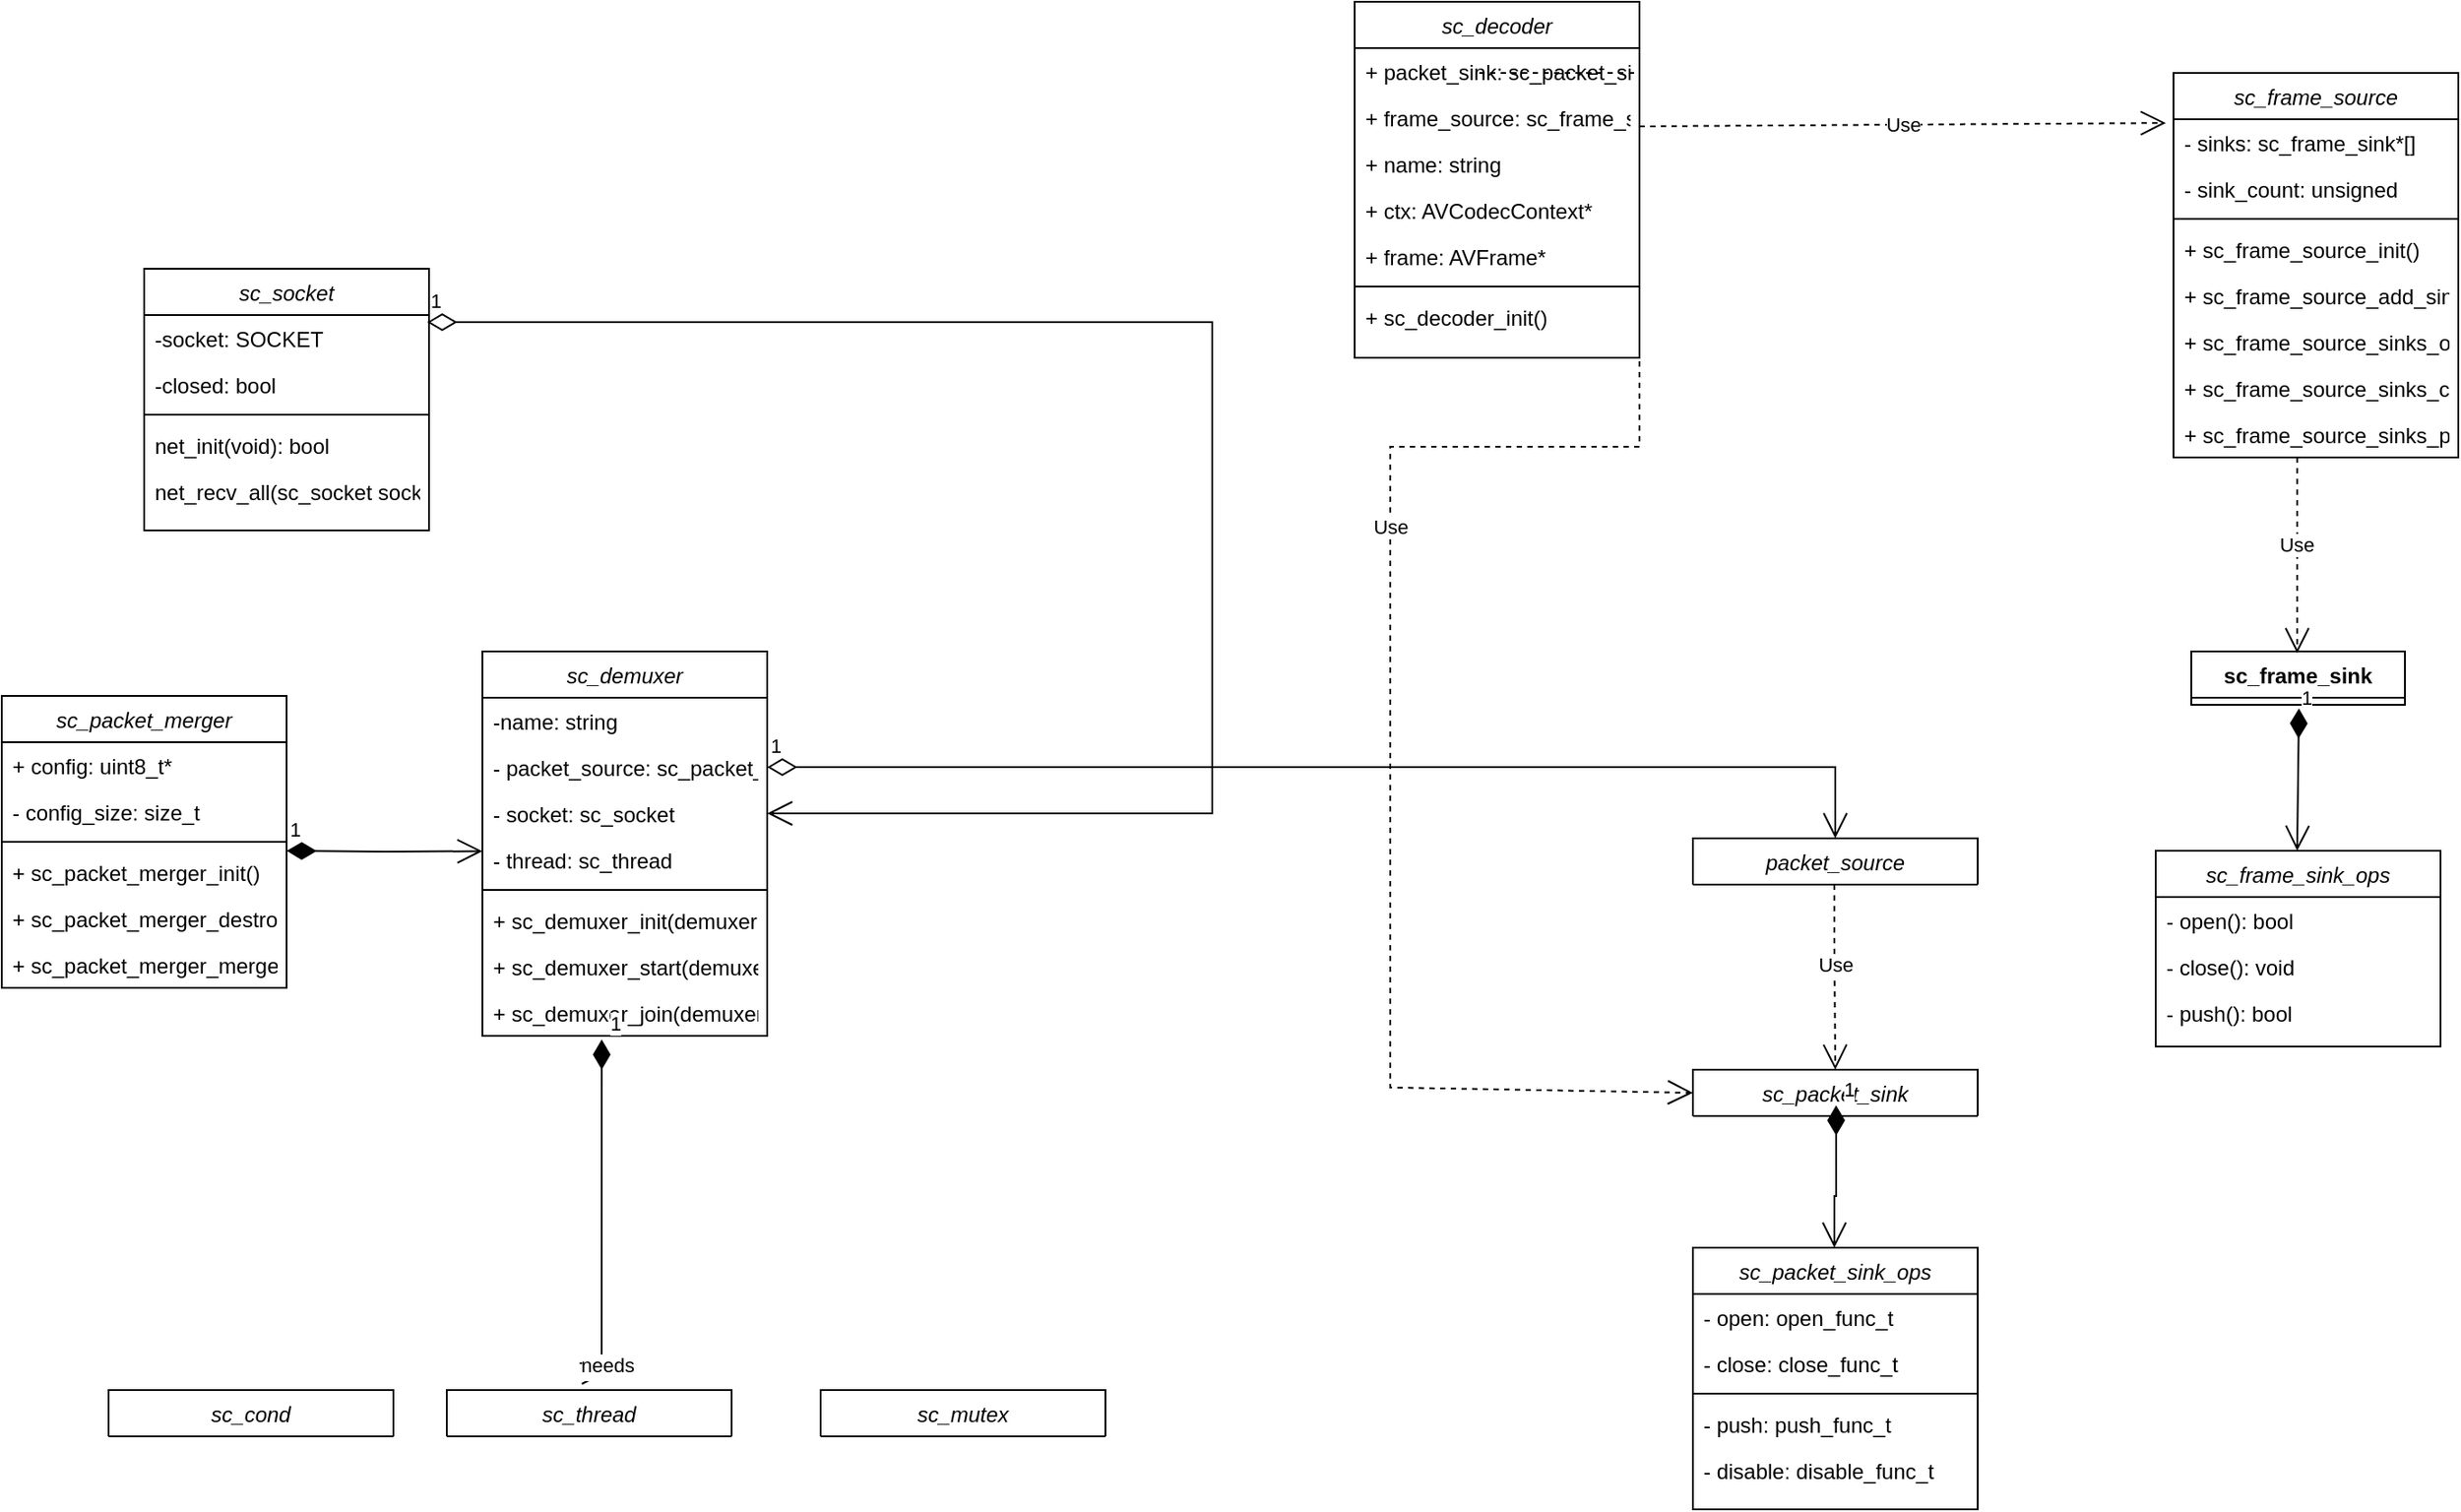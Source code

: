<mxfile version="24.2.8" type="github">
  <diagram id="C5RBs43oDa-KdzZeNtuy" name="Page-1">
    <mxGraphModel dx="4165" dy="1333" grid="1" gridSize="10" guides="1" tooltips="1" connect="1" arrows="1" fold="1" page="1" pageScale="1" pageWidth="827" pageHeight="1169" math="0" shadow="0">
      <root>
        <mxCell id="WIyWlLk6GJQsqaUBKTNV-0" />
        <mxCell id="WIyWlLk6GJQsqaUBKTNV-1" parent="WIyWlLk6GJQsqaUBKTNV-0" />
        <mxCell id="zkfFHV4jXpPFQw0GAbJ--0" value="sc_demuxer" style="swimlane;fontStyle=2;align=center;verticalAlign=top;childLayout=stackLayout;horizontal=1;startSize=26;horizontalStack=0;resizeParent=1;resizeLast=0;collapsible=1;marginBottom=0;rounded=0;shadow=0;strokeWidth=1;" parent="WIyWlLk6GJQsqaUBKTNV-1" vertex="1">
          <mxGeometry x="200" y="585" width="160" height="216" as="geometry">
            <mxRectangle x="230" y="140" width="160" height="26" as="alternateBounds" />
          </mxGeometry>
        </mxCell>
        <mxCell id="zkfFHV4jXpPFQw0GAbJ--1" value="-name: string" style="text;align=left;verticalAlign=top;spacingLeft=4;spacingRight=4;overflow=hidden;rotatable=0;points=[[0,0.5],[1,0.5]];portConstraint=eastwest;" parent="zkfFHV4jXpPFQw0GAbJ--0" vertex="1">
          <mxGeometry y="26" width="160" height="26" as="geometry" />
        </mxCell>
        <mxCell id="zkfFHV4jXpPFQw0GAbJ--2" value="- packet_source: sc_packet_source" style="text;align=left;verticalAlign=top;spacingLeft=4;spacingRight=4;overflow=hidden;rotatable=0;points=[[0,0.5],[1,0.5]];portConstraint=eastwest;rounded=0;shadow=0;html=0;" parent="zkfFHV4jXpPFQw0GAbJ--0" vertex="1">
          <mxGeometry y="52" width="160" height="26" as="geometry" />
        </mxCell>
        <mxCell id="zkfFHV4jXpPFQw0GAbJ--3" value="- socket: sc_socket " style="text;align=left;verticalAlign=top;spacingLeft=4;spacingRight=4;overflow=hidden;rotatable=1;points=[[0,0.5],[1,0.5]];portConstraint=eastwest;rounded=0;shadow=0;html=0;movable=1;resizable=1;deletable=1;editable=1;locked=0;connectable=1;" parent="zkfFHV4jXpPFQw0GAbJ--0" vertex="1">
          <mxGeometry y="78" width="160" height="26" as="geometry" />
        </mxCell>
        <mxCell id="kJggsiwnxNrEHb8DEMpt-38" value="- thread: sc_thread" style="text;align=left;verticalAlign=top;spacingLeft=4;spacingRight=4;overflow=hidden;rotatable=1;points=[[0,0.5],[1,0.5]];portConstraint=eastwest;rounded=0;shadow=0;html=0;movable=1;resizable=1;deletable=1;editable=1;locked=0;connectable=1;" vertex="1" parent="zkfFHV4jXpPFQw0GAbJ--0">
          <mxGeometry y="104" width="160" height="26" as="geometry" />
        </mxCell>
        <mxCell id="zkfFHV4jXpPFQw0GAbJ--4" value="" style="line;html=1;strokeWidth=1;align=left;verticalAlign=middle;spacingTop=-1;spacingLeft=3;spacingRight=3;rotatable=0;labelPosition=right;points=[];portConstraint=eastwest;" parent="zkfFHV4jXpPFQw0GAbJ--0" vertex="1">
          <mxGeometry y="130" width="160" height="8" as="geometry" />
        </mxCell>
        <mxCell id="kJggsiwnxNrEHb8DEMpt-41" value="+ sc_demuxer_init(demuxer: sc_demuxer*, name: const char*, socket: sc_socket): void" style="text;align=left;verticalAlign=top;spacingLeft=4;spacingRight=4;overflow=hidden;rotatable=1;points=[[0,0.5],[1,0.5]];portConstraint=eastwest;rounded=0;shadow=0;html=0;movable=1;resizable=1;deletable=1;editable=1;locked=0;connectable=1;" vertex="1" parent="zkfFHV4jXpPFQw0GAbJ--0">
          <mxGeometry y="138" width="160" height="26" as="geometry" />
        </mxCell>
        <mxCell id="kJggsiwnxNrEHb8DEMpt-42" value="+ sc_demuxer_start(demuxer: sc_demuxer*): bool" style="text;align=left;verticalAlign=top;spacingLeft=4;spacingRight=4;overflow=hidden;rotatable=1;points=[[0,0.5],[1,0.5]];portConstraint=eastwest;rounded=0;shadow=0;html=0;movable=1;resizable=1;deletable=1;editable=1;locked=0;connectable=1;" vertex="1" parent="zkfFHV4jXpPFQw0GAbJ--0">
          <mxGeometry y="164" width="160" height="26" as="geometry" />
        </mxCell>
        <mxCell id="kJggsiwnxNrEHb8DEMpt-43" value="+ sc_demuxer_join(demuxer: sc_demuxer*): void" style="text;align=left;verticalAlign=top;spacingLeft=4;spacingRight=4;overflow=hidden;rotatable=1;points=[[0,0.5],[1,0.5]];portConstraint=eastwest;rounded=0;shadow=0;html=0;movable=1;resizable=1;deletable=1;editable=1;locked=0;connectable=1;" vertex="1" parent="zkfFHV4jXpPFQw0GAbJ--0">
          <mxGeometry y="190" width="160" height="26" as="geometry" />
        </mxCell>
        <mxCell id="kUJeHTTuYSsyuOznCwPa-1" value="sc_socket" style="swimlane;fontStyle=2;align=center;verticalAlign=top;childLayout=stackLayout;horizontal=1;startSize=26;horizontalStack=0;resizeParent=1;resizeLast=0;collapsible=1;marginBottom=0;rounded=0;shadow=0;strokeWidth=1;" parent="WIyWlLk6GJQsqaUBKTNV-1" vertex="1">
          <mxGeometry x="10" y="370" width="160" height="147" as="geometry">
            <mxRectangle x="660" y="360" width="160" height="26" as="alternateBounds" />
          </mxGeometry>
        </mxCell>
        <mxCell id="kUJeHTTuYSsyuOznCwPa-2" value="-socket: SOCKET" style="text;align=left;verticalAlign=top;spacingLeft=4;spacingRight=4;overflow=hidden;rotatable=0;points=[[0,0.5],[1,0.5]];portConstraint=eastwest;" parent="kUJeHTTuYSsyuOznCwPa-1" vertex="1">
          <mxGeometry y="26" width="160" height="26" as="geometry" />
        </mxCell>
        <mxCell id="kUJeHTTuYSsyuOznCwPa-3" value="-closed: bool" style="text;align=left;verticalAlign=top;spacingLeft=4;spacingRight=4;overflow=hidden;rotatable=0;points=[[0,0.5],[1,0.5]];portConstraint=eastwest;rounded=0;shadow=0;html=0;" parent="kUJeHTTuYSsyuOznCwPa-1" vertex="1">
          <mxGeometry y="52" width="160" height="26" as="geometry" />
        </mxCell>
        <mxCell id="kUJeHTTuYSsyuOznCwPa-5" value="" style="line;html=1;strokeWidth=1;align=left;verticalAlign=middle;spacingTop=-1;spacingLeft=3;spacingRight=3;rotatable=0;labelPosition=right;points=[];portConstraint=eastwest;" parent="kUJeHTTuYSsyuOznCwPa-1" vertex="1">
          <mxGeometry y="78" width="160" height="8" as="geometry" />
        </mxCell>
        <mxCell id="kUJeHTTuYSsyuOznCwPa-6" value="net_init(void): bool" style="text;align=left;verticalAlign=top;spacingLeft=4;spacingRight=4;overflow=hidden;rotatable=0;points=[[0,0.5],[1,0.5]];portConstraint=eastwest;" parent="kUJeHTTuYSsyuOznCwPa-1" vertex="1">
          <mxGeometry y="86" width="160" height="26" as="geometry" />
        </mxCell>
        <mxCell id="kUJeHTTuYSsyuOznCwPa-11" value="net_recv_all(sc_socket socket, void* buf, size_t len): ssize_t " style="text;align=left;verticalAlign=top;spacingLeft=4;spacingRight=4;overflow=hidden;rotatable=0;points=[[0,0.5],[1,0.5]];portConstraint=eastwest;" parent="kUJeHTTuYSsyuOznCwPa-1" vertex="1">
          <mxGeometry y="112" width="160" height="26" as="geometry" />
        </mxCell>
        <mxCell id="kUJeHTTuYSsyuOznCwPa-12" value="packet_source" style="swimlane;fontStyle=2;align=center;verticalAlign=top;childLayout=stackLayout;horizontal=1;startSize=26;horizontalStack=0;resizeParent=1;resizeLast=0;collapsible=1;marginBottom=0;rounded=0;shadow=0;strokeWidth=1;movable=1;resizable=1;rotatable=1;deletable=1;editable=1;locked=0;connectable=1;" parent="WIyWlLk6GJQsqaUBKTNV-1" vertex="1" collapsed="1">
          <mxGeometry x="880" y="690" width="160" height="26" as="geometry">
            <mxRectangle x="880" y="690" width="160" height="216" as="alternateBounds" />
          </mxGeometry>
        </mxCell>
        <mxCell id="kUJeHTTuYSsyuOznCwPa-13" value="- sinks: sc_packet_sink* [0..SC_PACKET_SOURCE_MAX_SINKS]" style="text;align=left;verticalAlign=top;spacingLeft=4;spacingRight=4;overflow=hidden;rotatable=0;points=[[0,0.5],[1,0.5]];portConstraint=eastwest;" parent="kUJeHTTuYSsyuOznCwPa-12" vertex="1">
          <mxGeometry y="26" width="160" height="26" as="geometry" />
        </mxCell>
        <mxCell id="kUJeHTTuYSsyuOznCwPa-14" value="- sink_count: unsigned" style="text;align=left;verticalAlign=top;spacingLeft=4;spacingRight=4;overflow=hidden;rotatable=0;points=[[0,0.5],[1,0.5]];portConstraint=eastwest;rounded=0;shadow=0;html=0;" parent="kUJeHTTuYSsyuOznCwPa-12" vertex="1">
          <mxGeometry y="52" width="160" height="26" as="geometry" />
        </mxCell>
        <mxCell id="kUJeHTTuYSsyuOznCwPa-15" value="" style="line;html=1;strokeWidth=1;align=left;verticalAlign=middle;spacingTop=-1;spacingLeft=3;spacingRight=3;rotatable=0;labelPosition=right;points=[];portConstraint=eastwest;" parent="kUJeHTTuYSsyuOznCwPa-12" vertex="1">
          <mxGeometry y="78" width="160" height="8" as="geometry" />
        </mxCell>
        <mxCell id="kUJeHTTuYSsyuOznCwPa-16" value="+ sc_packet_source_init(source: sc_packet_source*): void &#xa;&#xa;" style="text;align=left;verticalAlign=top;spacingLeft=4;spacingRight=4;overflow=hidden;rotatable=0;points=[[0,0.5],[1,0.5]];portConstraint=eastwest;" parent="kUJeHTTuYSsyuOznCwPa-12" vertex="1">
          <mxGeometry y="86" width="160" height="26" as="geometry" />
        </mxCell>
        <mxCell id="kUJeHTTuYSsyuOznCwPa-17" value="+ sc_packet_source_add_sink(source: sc_packet_source*, sink: sc_packet_sink*): void&#xa;&#xa;" style="text;align=left;verticalAlign=top;spacingLeft=4;spacingRight=4;overflow=hidden;rotatable=0;points=[[0,0.5],[1,0.5]];portConstraint=eastwest;" parent="kUJeHTTuYSsyuOznCwPa-12" vertex="1">
          <mxGeometry y="112" width="160" height="26" as="geometry" />
        </mxCell>
        <mxCell id="kUJeHTTuYSsyuOznCwPa-44" value="+ sc_packet_source_sinks_open(source: sc_packet_source*, ctx: AVCodecContext*)&#xa;&#xa;&#xa;&#xa;" style="text;align=left;verticalAlign=top;spacingLeft=4;spacingRight=4;overflow=hidden;rotatable=0;points=[[0,0.5],[1,0.5]];portConstraint=eastwest;" parent="kUJeHTTuYSsyuOznCwPa-12" vertex="1">
          <mxGeometry y="138" width="160" height="26" as="geometry" />
        </mxCell>
        <mxCell id="kUJeHTTuYSsyuOznCwPa-45" value="+ sc_packet_source_sinks_push(source: sc_packet_source*, packet: AVPacket*): bool&#xa;&#xa;&#xa;&#xa;&#xa;&#xa;" style="text;align=left;verticalAlign=top;spacingLeft=4;spacingRight=4;overflow=hidden;rotatable=0;points=[[0,0.5],[1,0.5]];portConstraint=eastwest;" parent="kUJeHTTuYSsyuOznCwPa-12" vertex="1">
          <mxGeometry y="164" width="160" height="26" as="geometry" />
        </mxCell>
        <mxCell id="kUJeHTTuYSsyuOznCwPa-46" value="+ sc_packet_source_sinks_disable(source: sc_packet_source*): void" style="text;align=left;verticalAlign=top;spacingLeft=4;spacingRight=4;overflow=hidden;rotatable=0;points=[[0,0.5],[1,0.5]];portConstraint=eastwest;" parent="kUJeHTTuYSsyuOznCwPa-12" vertex="1">
          <mxGeometry y="190" width="160" height="26" as="geometry" />
        </mxCell>
        <mxCell id="kUJeHTTuYSsyuOznCwPa-19" value="sc_packet_sink      " style="swimlane;fontStyle=2;align=center;verticalAlign=top;childLayout=stackLayout;horizontal=1;startSize=26;horizontalStack=0;resizeParent=1;resizeLast=0;collapsible=1;marginBottom=0;rounded=0;shadow=0;strokeWidth=1;movable=1;resizable=1;rotatable=1;deletable=1;editable=1;locked=0;connectable=1;" parent="WIyWlLk6GJQsqaUBKTNV-1" vertex="1" collapsed="1">
          <mxGeometry x="880" y="820" width="160" height="26" as="geometry">
            <mxRectangle x="880" y="820" width="160" height="190" as="alternateBounds" />
          </mxGeometry>
        </mxCell>
        <mxCell id="kUJeHTTuYSsyuOznCwPa-20" value="- ops: sc_packet_sink_ops_t* |" style="text;align=left;verticalAlign=top;spacingLeft=4;spacingRight=4;overflow=hidden;rotatable=0;points=[[0,0.5],[1,0.5]];portConstraint=eastwest;" parent="kUJeHTTuYSsyuOznCwPa-19" vertex="1">
          <mxGeometry y="26" width="160" height="26" as="geometry" />
        </mxCell>
        <mxCell id="kUJeHTTuYSsyuOznCwPa-21" value="-closed: bool" style="text;align=left;verticalAlign=top;spacingLeft=4;spacingRight=4;overflow=hidden;rotatable=0;points=[[0,0.5],[1,0.5]];portConstraint=eastwest;rounded=0;shadow=0;html=0;" parent="kUJeHTTuYSsyuOznCwPa-19" vertex="1">
          <mxGeometry y="52" width="160" height="26" as="geometry" />
        </mxCell>
        <mxCell id="kUJeHTTuYSsyuOznCwPa-22" value="" style="line;html=1;strokeWidth=1;align=left;verticalAlign=middle;spacingTop=-1;spacingLeft=3;spacingRight=3;rotatable=0;labelPosition=right;points=[];portConstraint=eastwest;" parent="kUJeHTTuYSsyuOznCwPa-19" vertex="1">
          <mxGeometry y="78" width="160" height="8" as="geometry" />
        </mxCell>
        <mxCell id="kUJeHTTuYSsyuOznCwPa-23" value="+ open(sink: sc_packet_sink_t*, ctx: AVCodecContext*): bool" style="text;align=left;verticalAlign=top;spacingLeft=4;spacingRight=4;overflow=hidden;rotatable=0;points=[[0,0.5],[1,0.5]];portConstraint=eastwest;" parent="kUJeHTTuYSsyuOznCwPa-19" vertex="1">
          <mxGeometry y="86" width="160" height="26" as="geometry" />
        </mxCell>
        <mxCell id="kUJeHTTuYSsyuOznCwPa-24" value="+ close(sink: sc_packet_sink_t): void" style="text;align=left;verticalAlign=top;spacingLeft=4;spacingRight=4;overflow=hidden;rotatable=0;points=[[0,0.5],[1,0.5]];portConstraint=eastwest;" parent="kUJeHTTuYSsyuOznCwPa-19" vertex="1">
          <mxGeometry y="112" width="160" height="26" as="geometry" />
        </mxCell>
        <mxCell id="kUJeHTTuYSsyuOznCwPa-32" value="+ push(sink: sc_packet_sink_t*, packet: AVPacket*): bool" style="text;align=left;verticalAlign=top;spacingLeft=4;spacingRight=4;overflow=hidden;rotatable=0;points=[[0,0.5],[1,0.5]];portConstraint=eastwest;" parent="kUJeHTTuYSsyuOznCwPa-19" vertex="1">
          <mxGeometry y="138" width="160" height="26" as="geometry" />
        </mxCell>
        <mxCell id="kUJeHTTuYSsyuOznCwPa-33" value="+ disable(sink: sc_packet_sink_t): void " style="text;align=left;verticalAlign=top;spacingLeft=4;spacingRight=4;overflow=hidden;rotatable=0;points=[[0,0.5],[1,0.5]];portConstraint=eastwest;" parent="kUJeHTTuYSsyuOznCwPa-19" vertex="1">
          <mxGeometry y="164" width="160" height="26" as="geometry" />
        </mxCell>
        <mxCell id="kUJeHTTuYSsyuOznCwPa-37" value="sc_packet_sink_ops  " style="swimlane;fontStyle=2;align=center;verticalAlign=top;childLayout=stackLayout;horizontal=1;startSize=26;horizontalStack=0;resizeParent=1;resizeLast=0;collapsible=1;marginBottom=0;rounded=0;shadow=0;strokeWidth=1;movable=1;resizable=1;rotatable=1;deletable=1;editable=1;locked=0;connectable=1;" parent="WIyWlLk6GJQsqaUBKTNV-1" vertex="1">
          <mxGeometry x="880" y="920" width="160" height="147" as="geometry">
            <mxRectangle x="880" y="920" width="160" height="26" as="alternateBounds" />
          </mxGeometry>
        </mxCell>
        <mxCell id="kUJeHTTuYSsyuOznCwPa-38" value="- open: open_func_t" style="text;align=left;verticalAlign=top;spacingLeft=4;spacingRight=4;overflow=hidden;rotatable=0;points=[[0,0.5],[1,0.5]];portConstraint=eastwest;" parent="kUJeHTTuYSsyuOznCwPa-37" vertex="1">
          <mxGeometry y="26" width="160" height="26" as="geometry" />
        </mxCell>
        <mxCell id="kUJeHTTuYSsyuOznCwPa-39" value="- close: close_func_t" style="text;align=left;verticalAlign=top;spacingLeft=4;spacingRight=4;overflow=hidden;rotatable=0;points=[[0,0.5],[1,0.5]];portConstraint=eastwest;rounded=0;shadow=0;html=0;" parent="kUJeHTTuYSsyuOznCwPa-37" vertex="1">
          <mxGeometry y="52" width="160" height="26" as="geometry" />
        </mxCell>
        <mxCell id="kUJeHTTuYSsyuOznCwPa-40" value="" style="line;html=1;strokeWidth=1;align=left;verticalAlign=middle;spacingTop=-1;spacingLeft=3;spacingRight=3;rotatable=0;labelPosition=right;points=[];portConstraint=eastwest;" parent="kUJeHTTuYSsyuOznCwPa-37" vertex="1">
          <mxGeometry y="78" width="160" height="8" as="geometry" />
        </mxCell>
        <mxCell id="kUJeHTTuYSsyuOznCwPa-41" value="- push: push_func_t  " style="text;align=left;verticalAlign=top;spacingLeft=4;spacingRight=4;overflow=hidden;rotatable=0;points=[[0,0.5],[1,0.5]];portConstraint=eastwest;" parent="kUJeHTTuYSsyuOznCwPa-37" vertex="1">
          <mxGeometry y="86" width="160" height="26" as="geometry" />
        </mxCell>
        <mxCell id="kUJeHTTuYSsyuOznCwPa-42" value="- disable: disable_func_t" style="text;align=left;verticalAlign=top;spacingLeft=4;spacingRight=4;overflow=hidden;rotatable=0;points=[[0,0.5],[1,0.5]];portConstraint=eastwest;" parent="kUJeHTTuYSsyuOznCwPa-37" vertex="1">
          <mxGeometry y="112" width="160" height="26" as="geometry" />
        </mxCell>
        <mxCell id="kJggsiwnxNrEHb8DEMpt-8" value="sc_thread" style="swimlane;fontStyle=2;align=center;verticalAlign=top;childLayout=stackLayout;horizontal=1;startSize=26;horizontalStack=0;resizeParent=1;resizeLast=0;collapsible=1;marginBottom=0;rounded=0;shadow=0;strokeWidth=1;movable=0;resizable=0;rotatable=0;deletable=0;editable=0;locked=1;connectable=0;" vertex="1" collapsed="1" parent="WIyWlLk6GJQsqaUBKTNV-1">
          <mxGeometry x="180" y="1000" width="160" height="26" as="geometry">
            <mxRectangle x="370" y="880" width="160" height="147" as="alternateBounds" />
          </mxGeometry>
        </mxCell>
        <mxCell id="kJggsiwnxNrEHb8DEMpt-9" value="-thread: SDL_Thread*" style="text;align=left;verticalAlign=top;spacingLeft=4;spacingRight=4;overflow=hidden;rotatable=0;points=[[0,0.5],[1,0.5]];portConstraint=eastwest;" vertex="1" parent="kJggsiwnxNrEHb8DEMpt-8">
          <mxGeometry y="26" width="160" height="26" as="geometry" />
        </mxCell>
        <mxCell id="kJggsiwnxNrEHb8DEMpt-11" value="" style="line;html=1;strokeWidth=1;align=left;verticalAlign=middle;spacingTop=-1;spacingLeft=3;spacingRight=3;rotatable=0;labelPosition=right;points=[];portConstraint=eastwest;" vertex="1" parent="kJggsiwnxNrEHb8DEMpt-8">
          <mxGeometry y="52" width="160" height="8" as="geometry" />
        </mxCell>
        <mxCell id="kJggsiwnxNrEHb8DEMpt-12" value="+ sc_thread_create(thread: sc_thread*, fn: sc_thread_fn, name: const char*, userdata: void*): bool" style="text;align=left;verticalAlign=top;spacingLeft=4;spacingRight=4;overflow=hidden;rotatable=0;points=[[0,0.5],[1,0.5]];portConstraint=eastwest;" vertex="1" parent="kJggsiwnxNrEHb8DEMpt-8">
          <mxGeometry y="60" width="160" height="26" as="geometry" />
        </mxCell>
        <mxCell id="kJggsiwnxNrEHb8DEMpt-13" value="+ sc_thread_set_priority(priority: enum sc_thread_priority): bool" style="text;align=left;verticalAlign=top;spacingLeft=4;spacingRight=4;overflow=hidden;rotatable=0;points=[[0,0.5],[1,0.5]];portConstraint=eastwest;" vertex="1" parent="kJggsiwnxNrEHb8DEMpt-8">
          <mxGeometry y="86" width="160" height="26" as="geometry" />
        </mxCell>
        <mxCell id="kJggsiwnxNrEHb8DEMpt-16" value="+ sc_thread_join(thread: sc_thread*, status: int*): void" style="text;align=left;verticalAlign=top;spacingLeft=4;spacingRight=4;overflow=hidden;rotatable=0;points=[[0,0.5],[1,0.5]];portConstraint=eastwest;" vertex="1" parent="kJggsiwnxNrEHb8DEMpt-8">
          <mxGeometry y="112" width="160" height="26" as="geometry" />
        </mxCell>
        <mxCell id="kJggsiwnxNrEHb8DEMpt-18" value="sc_mutex          " style="swimlane;fontStyle=2;align=center;verticalAlign=top;childLayout=stackLayout;horizontal=1;startSize=26;horizontalStack=0;resizeParent=1;resizeLast=0;collapsible=1;marginBottom=0;rounded=0;shadow=0;strokeWidth=1;movable=0;resizable=0;rotatable=0;deletable=0;editable=0;locked=1;connectable=0;" vertex="1" collapsed="1" parent="WIyWlLk6GJQsqaUBKTNV-1">
          <mxGeometry x="390" y="1000" width="160" height="26" as="geometry">
            <mxRectangle x="150" y="930" width="160" height="164" as="alternateBounds" />
          </mxGeometry>
        </mxCell>
        <mxCell id="kJggsiwnxNrEHb8DEMpt-19" value="- mutex: SDL_mutex* " style="text;align=left;verticalAlign=top;spacingLeft=4;spacingRight=4;overflow=hidden;rotatable=0;points=[[0,0.5],[1,0.5]];portConstraint=eastwest;" vertex="1" parent="kJggsiwnxNrEHb8DEMpt-18">
          <mxGeometry y="26" width="160" height="26" as="geometry" />
        </mxCell>
        <mxCell id="kJggsiwnxNrEHb8DEMpt-20" value="" style="line;html=1;strokeWidth=1;align=left;verticalAlign=middle;spacingTop=-1;spacingLeft=3;spacingRight=3;rotatable=0;labelPosition=right;points=[];portConstraint=eastwest;" vertex="1" parent="kJggsiwnxNrEHb8DEMpt-18">
          <mxGeometry y="52" width="160" height="8" as="geometry" />
        </mxCell>
        <mxCell id="kJggsiwnxNrEHb8DEMpt-21" value="+ sc_mutex_init(mutex: sc_mutex*): bool" style="text;align=left;verticalAlign=top;spacingLeft=4;spacingRight=4;overflow=hidden;rotatable=0;points=[[0,0.5],[1,0.5]];portConstraint=eastwest;" vertex="1" parent="kJggsiwnxNrEHb8DEMpt-18">
          <mxGeometry y="60" width="160" height="26" as="geometry" />
        </mxCell>
        <mxCell id="kJggsiwnxNrEHb8DEMpt-22" value="+ sc_mutex_destroy(mutex: sc_mutex*): void" style="text;align=left;verticalAlign=top;spacingLeft=4;spacingRight=4;overflow=hidden;rotatable=0;points=[[0,0.5],[1,0.5]];portConstraint=eastwest;" vertex="1" parent="kJggsiwnxNrEHb8DEMpt-18">
          <mxGeometry y="86" width="160" height="26" as="geometry" />
        </mxCell>
        <mxCell id="kJggsiwnxNrEHb8DEMpt-23" value="+ sc_mutex_lock(mutex: sc_mutex*): void " style="text;align=left;verticalAlign=top;spacingLeft=4;spacingRight=4;overflow=hidden;rotatable=0;points=[[0,0.5],[1,0.5]];portConstraint=eastwest;" vertex="1" parent="kJggsiwnxNrEHb8DEMpt-18">
          <mxGeometry y="112" width="160" height="26" as="geometry" />
        </mxCell>
        <mxCell id="kJggsiwnxNrEHb8DEMpt-24" value="+ sc_mutex_unlock(mutex: sc_mutex*): void" style="text;align=left;verticalAlign=top;spacingLeft=4;spacingRight=4;overflow=hidden;rotatable=0;points=[[0,0.5],[1,0.5]];portConstraint=eastwest;" vertex="1" parent="kJggsiwnxNrEHb8DEMpt-18">
          <mxGeometry y="138" width="160" height="26" as="geometry" />
        </mxCell>
        <mxCell id="kJggsiwnxNrEHb8DEMpt-53" value="1" style="endArrow=open;html=1;endSize=12;startArrow=diamondThin;startSize=14;startFill=1;edgeStyle=orthogonalEdgeStyle;align=left;verticalAlign=bottom;rounded=0;exitX=0.419;exitY=1.077;exitDx=0;exitDy=0;exitPerimeter=0;" edge="1" parent="WIyWlLk6GJQsqaUBKTNV-1" source="kJggsiwnxNrEHb8DEMpt-43">
          <mxGeometry x="-1" y="3" relative="1" as="geometry">
            <mxPoint x="254" y="900" as="sourcePoint" />
            <mxPoint x="270" y="990" as="targetPoint" />
            <Array as="points">
              <mxPoint x="267" y="990" />
            </Array>
          </mxGeometry>
        </mxCell>
        <mxCell id="kJggsiwnxNrEHb8DEMpt-56" value="Text" style="edgeLabel;html=1;align=center;verticalAlign=middle;resizable=0;points=[];" vertex="1" connectable="0" parent="kJggsiwnxNrEHb8DEMpt-53">
          <mxGeometry x="0.947" y="-3" relative="1" as="geometry">
            <mxPoint as="offset" />
          </mxGeometry>
        </mxCell>
        <mxCell id="kJggsiwnxNrEHb8DEMpt-57" value="needs" style="edgeLabel;html=1;align=center;verticalAlign=middle;resizable=0;points=[];" vertex="1" connectable="0" parent="kJggsiwnxNrEHb8DEMpt-53">
          <mxGeometry x="0.926" y="3" relative="1" as="geometry">
            <mxPoint as="offset" />
          </mxGeometry>
        </mxCell>
        <mxCell id="kJggsiwnxNrEHb8DEMpt-25" value="sc_cond          " style="swimlane;fontStyle=2;align=center;verticalAlign=top;childLayout=stackLayout;horizontal=1;startSize=26;horizontalStack=0;resizeParent=1;resizeLast=0;collapsible=1;marginBottom=0;rounded=0;shadow=0;strokeWidth=1;movable=0;resizable=0;rotatable=0;deletable=0;editable=0;locked=1;connectable=0;" vertex="1" collapsed="1" parent="WIyWlLk6GJQsqaUBKTNV-1">
          <mxGeometry x="-10" y="1000" width="160" height="26" as="geometry">
            <mxRectangle x="360" y="930" width="160" height="216" as="alternateBounds" />
          </mxGeometry>
        </mxCell>
        <mxCell id="kJggsiwnxNrEHb8DEMpt-26" value="- cond: SDL_cond* " style="text;align=left;verticalAlign=top;spacingLeft=4;spacingRight=4;overflow=hidden;rotatable=0;points=[[0,0.5],[1,0.5]];portConstraint=eastwest;" vertex="1" parent="kJggsiwnxNrEHb8DEMpt-25">
          <mxGeometry y="26" width="160" height="26" as="geometry" />
        </mxCell>
        <mxCell id="kJggsiwnxNrEHb8DEMpt-27" value="" style="line;html=1;strokeWidth=1;align=left;verticalAlign=middle;spacingTop=-1;spacingLeft=3;spacingRight=3;rotatable=0;labelPosition=right;points=[];portConstraint=eastwest;" vertex="1" parent="kJggsiwnxNrEHb8DEMpt-25">
          <mxGeometry y="52" width="160" height="8" as="geometry" />
        </mxCell>
        <mxCell id="kJggsiwnxNrEHb8DEMpt-28" value="+ sc_cond_init(cond: sc_cond*): bool" style="text;align=left;verticalAlign=top;spacingLeft=4;spacingRight=4;overflow=hidden;rotatable=0;points=[[0,0.5],[1,0.5]];portConstraint=eastwest;" vertex="1" parent="kJggsiwnxNrEHb8DEMpt-25">
          <mxGeometry y="60" width="160" height="26" as="geometry" />
        </mxCell>
        <mxCell id="kJggsiwnxNrEHb8DEMpt-29" value="+ sc_cond_destroy(cond: sc_cond*): void" style="text;align=left;verticalAlign=top;spacingLeft=4;spacingRight=4;overflow=hidden;rotatable=0;points=[[0,0.5],[1,0.5]];portConstraint=eastwest;" vertex="1" parent="kJggsiwnxNrEHb8DEMpt-25">
          <mxGeometry y="86" width="160" height="26" as="geometry" />
        </mxCell>
        <mxCell id="kJggsiwnxNrEHb8DEMpt-30" value="+ sc_cond_wait(cond: sc_cond*, mutex: sc_mutex*): void" style="text;align=left;verticalAlign=top;spacingLeft=4;spacingRight=4;overflow=hidden;rotatable=0;points=[[0,0.5],[1,0.5]];portConstraint=eastwest;" vertex="1" parent="kJggsiwnxNrEHb8DEMpt-25">
          <mxGeometry y="112" width="160" height="26" as="geometry" />
        </mxCell>
        <mxCell id="kJggsiwnxNrEHb8DEMpt-31" value="+ sc_cond_timedwait(cond: sc_cond*, mutex: sc_mutex*, ms: uint32_t): bool" style="text;align=left;verticalAlign=top;spacingLeft=4;spacingRight=4;overflow=hidden;rotatable=0;points=[[0,0.5],[1,0.5]];portConstraint=eastwest;" vertex="1" parent="kJggsiwnxNrEHb8DEMpt-25">
          <mxGeometry y="138" width="160" height="26" as="geometry" />
        </mxCell>
        <mxCell id="kJggsiwnxNrEHb8DEMpt-32" value="+ sc_cond_signal(cond: sc_cond*): void" style="text;align=left;verticalAlign=top;spacingLeft=4;spacingRight=4;overflow=hidden;rotatable=0;points=[[0,0.5],[1,0.5]];portConstraint=eastwest;" vertex="1" parent="kJggsiwnxNrEHb8DEMpt-25">
          <mxGeometry y="164" width="160" height="26" as="geometry" />
        </mxCell>
        <mxCell id="kJggsiwnxNrEHb8DEMpt-33" value="+ sc_cond_broadcast(cond: sc_cond*): void" style="text;align=left;verticalAlign=top;spacingLeft=4;spacingRight=4;overflow=hidden;rotatable=0;points=[[0,0.5],[1,0.5]];portConstraint=eastwest;" vertex="1" parent="kJggsiwnxNrEHb8DEMpt-25">
          <mxGeometry y="190" width="160" height="26" as="geometry" />
        </mxCell>
        <mxCell id="kJggsiwnxNrEHb8DEMpt-72" value="1" style="endArrow=open;html=1;endSize=12;startArrow=diamondThin;startSize=14;startFill=0;edgeStyle=orthogonalEdgeStyle;align=left;verticalAlign=bottom;rounded=0;entryX=1;entryY=0.5;entryDx=0;entryDy=0;" edge="1" parent="WIyWlLk6GJQsqaUBKTNV-1" target="zkfFHV4jXpPFQw0GAbJ--3">
          <mxGeometry x="-1" y="3" relative="1" as="geometry">
            <mxPoint x="168.947" y="400" as="sourcePoint" />
            <mxPoint x="490" y="680" as="targetPoint" />
            <Array as="points">
              <mxPoint x="610" y="400" />
              <mxPoint x="610" y="676" />
            </Array>
          </mxGeometry>
        </mxCell>
        <mxCell id="kJggsiwnxNrEHb8DEMpt-73" value="1" style="endArrow=open;html=1;endSize=12;startArrow=diamondThin;startSize=14;startFill=0;edgeStyle=orthogonalEdgeStyle;align=left;verticalAlign=bottom;rounded=0;exitX=1;exitY=0.5;exitDx=0;exitDy=0;entryX=0.5;entryY=0;entryDx=0;entryDy=0;" edge="1" parent="WIyWlLk6GJQsqaUBKTNV-1" source="zkfFHV4jXpPFQw0GAbJ--2" target="kUJeHTTuYSsyuOznCwPa-12">
          <mxGeometry x="-1" y="3" relative="1" as="geometry">
            <mxPoint x="470" y="700" as="sourcePoint" />
            <mxPoint x="630" y="700" as="targetPoint" />
          </mxGeometry>
        </mxCell>
        <mxCell id="kJggsiwnxNrEHb8DEMpt-74" value="sc_frame_sink" style="swimlane;fontStyle=1;align=center;verticalAlign=top;childLayout=stackLayout;horizontal=1;startSize=26;horizontalStack=0;resizeParent=1;resizeParentMax=0;resizeLast=0;collapsible=1;marginBottom=0;whiteSpace=wrap;html=1;" vertex="1" collapsed="1" parent="WIyWlLk6GJQsqaUBKTNV-1">
          <mxGeometry x="1160" y="585" width="120" height="30" as="geometry">
            <mxRectangle x="1160" y="585" width="160" height="70" as="alternateBounds" />
          </mxGeometry>
        </mxCell>
        <mxCell id="kJggsiwnxNrEHb8DEMpt-75" value="&lt;pre&gt;&lt;code class=&quot;!whitespace-pre hljs language-plaintext&quot;&gt;- ops: sc_frame_sink_ops*&lt;/code&gt;&lt;/pre&gt;" style="text;strokeColor=none;fillColor=none;align=left;verticalAlign=top;spacingLeft=4;spacingRight=4;overflow=hidden;rotatable=0;points=[[0,0.5],[1,0.5]];portConstraint=eastwest;whiteSpace=wrap;html=1;" vertex="1" parent="kJggsiwnxNrEHb8DEMpt-74">
          <mxGeometry y="26" width="160" height="44" as="geometry" />
        </mxCell>
        <mxCell id="kJggsiwnxNrEHb8DEMpt-78" value="sc_frame_sink_ops" style="swimlane;fontStyle=2;align=center;verticalAlign=top;childLayout=stackLayout;horizontal=1;startSize=26;horizontalStack=0;resizeParent=1;resizeLast=0;collapsible=1;marginBottom=0;rounded=0;shadow=0;strokeWidth=1;movable=1;resizable=1;rotatable=1;deletable=1;editable=1;locked=0;connectable=1;" vertex="1" parent="WIyWlLk6GJQsqaUBKTNV-1">
          <mxGeometry x="1140" y="697" width="160" height="110" as="geometry">
            <mxRectangle x="1140" y="697" width="160" height="26" as="alternateBounds" />
          </mxGeometry>
        </mxCell>
        <mxCell id="kJggsiwnxNrEHb8DEMpt-79" value="- open(): bool " style="text;align=left;verticalAlign=top;spacingLeft=4;spacingRight=4;overflow=hidden;rotatable=0;points=[[0,0.5],[1,0.5]];portConstraint=eastwest;" vertex="1" parent="kJggsiwnxNrEHb8DEMpt-78">
          <mxGeometry y="26" width="160" height="26" as="geometry" />
        </mxCell>
        <mxCell id="kJggsiwnxNrEHb8DEMpt-80" value="- close(): void " style="text;align=left;verticalAlign=top;spacingLeft=4;spacingRight=4;overflow=hidden;rotatable=0;points=[[0,0.5],[1,0.5]];portConstraint=eastwest;rounded=0;shadow=0;html=0;" vertex="1" parent="kJggsiwnxNrEHb8DEMpt-78">
          <mxGeometry y="52" width="160" height="26" as="geometry" />
        </mxCell>
        <mxCell id="kJggsiwnxNrEHb8DEMpt-86" value="- push(): bool  " style="text;align=left;verticalAlign=top;spacingLeft=4;spacingRight=4;overflow=hidden;rotatable=0;points=[[0,0.5],[1,0.5]];portConstraint=eastwest;rounded=0;shadow=0;html=0;" vertex="1" parent="kJggsiwnxNrEHb8DEMpt-78">
          <mxGeometry y="78" width="160" height="26" as="geometry" />
        </mxCell>
        <mxCell id="kJggsiwnxNrEHb8DEMpt-89" value="1" style="endArrow=open;html=1;endSize=12;startArrow=diamondThin;startSize=14;startFill=1;edgeStyle=orthogonalEdgeStyle;align=left;verticalAlign=bottom;rounded=0;" edge="1" parent="WIyWlLk6GJQsqaUBKTNV-1">
          <mxGeometry x="-1" y="3" relative="1" as="geometry">
            <mxPoint x="960.47" y="840" as="sourcePoint" />
            <mxPoint x="959.47" y="920" as="targetPoint" />
            <Array as="points">
              <mxPoint x="960.47" y="891" />
            </Array>
          </mxGeometry>
        </mxCell>
        <mxCell id="kJggsiwnxNrEHb8DEMpt-90" value="1" style="endArrow=open;html=1;endSize=12;startArrow=diamondThin;startSize=14;startFill=1;edgeStyle=orthogonalEdgeStyle;align=left;verticalAlign=bottom;rounded=0;" edge="1" parent="WIyWlLk6GJQsqaUBKTNV-1">
          <mxGeometry x="-1" y="3" relative="1" as="geometry">
            <mxPoint x="1220.47" y="617" as="sourcePoint" />
            <mxPoint x="1219.47" y="697" as="targetPoint" />
            <Array as="points">
              <mxPoint x="1220" y="617" />
            </Array>
          </mxGeometry>
        </mxCell>
        <mxCell id="kJggsiwnxNrEHb8DEMpt-91" value="sc_frame_source    " style="swimlane;fontStyle=2;align=center;verticalAlign=top;childLayout=stackLayout;horizontal=1;startSize=26;horizontalStack=0;resizeParent=1;resizeLast=0;collapsible=1;marginBottom=0;rounded=0;shadow=0;strokeWidth=1;movable=1;resizable=1;rotatable=1;deletable=1;editable=1;locked=0;connectable=1;" vertex="1" parent="WIyWlLk6GJQsqaUBKTNV-1">
          <mxGeometry x="1150" y="260" width="160" height="216" as="geometry">
            <mxRectangle x="880" y="690" width="160" height="26" as="alternateBounds" />
          </mxGeometry>
        </mxCell>
        <mxCell id="kJggsiwnxNrEHb8DEMpt-92" value="- sinks: sc_frame_sink*[]" style="text;align=left;verticalAlign=top;spacingLeft=4;spacingRight=4;overflow=hidden;rotatable=0;points=[[0,0.5],[1,0.5]];portConstraint=eastwest;" vertex="1" parent="kJggsiwnxNrEHb8DEMpt-91">
          <mxGeometry y="26" width="160" height="26" as="geometry" />
        </mxCell>
        <mxCell id="kJggsiwnxNrEHb8DEMpt-93" value="- sink_count: unsigned" style="text;align=left;verticalAlign=top;spacingLeft=4;spacingRight=4;overflow=hidden;rotatable=0;points=[[0,0.5],[1,0.5]];portConstraint=eastwest;rounded=0;shadow=0;html=0;" vertex="1" parent="kJggsiwnxNrEHb8DEMpt-91">
          <mxGeometry y="52" width="160" height="26" as="geometry" />
        </mxCell>
        <mxCell id="kJggsiwnxNrEHb8DEMpt-94" value="" style="line;html=1;strokeWidth=1;align=left;verticalAlign=middle;spacingTop=-1;spacingLeft=3;spacingRight=3;rotatable=0;labelPosition=right;points=[];portConstraint=eastwest;" vertex="1" parent="kJggsiwnxNrEHb8DEMpt-91">
          <mxGeometry y="78" width="160" height="8" as="geometry" />
        </mxCell>
        <mxCell id="kJggsiwnxNrEHb8DEMpt-95" value=" + sc_frame_source_init()&#xa;&#xa;" style="text;align=left;verticalAlign=top;spacingLeft=4;spacingRight=4;overflow=hidden;rotatable=0;points=[[0,0.5],[1,0.5]];portConstraint=eastwest;" vertex="1" parent="kJggsiwnxNrEHb8DEMpt-91">
          <mxGeometry y="86" width="160" height="26" as="geometry" />
        </mxCell>
        <mxCell id="kJggsiwnxNrEHb8DEMpt-96" value="+ sc_frame_source_add_sink()&#xa;&#xa;" style="text;align=left;verticalAlign=top;spacingLeft=4;spacingRight=4;overflow=hidden;rotatable=0;points=[[0,0.5],[1,0.5]];portConstraint=eastwest;" vertex="1" parent="kJggsiwnxNrEHb8DEMpt-91">
          <mxGeometry y="112" width="160" height="26" as="geometry" />
        </mxCell>
        <mxCell id="kJggsiwnxNrEHb8DEMpt-97" value="+ sc_frame_source_sinks_open()&#xa;&#xa;&#xa;&#xa;" style="text;align=left;verticalAlign=top;spacingLeft=4;spacingRight=4;overflow=hidden;rotatable=0;points=[[0,0.5],[1,0.5]];portConstraint=eastwest;" vertex="1" parent="kJggsiwnxNrEHb8DEMpt-91">
          <mxGeometry y="138" width="160" height="26" as="geometry" />
        </mxCell>
        <mxCell id="kJggsiwnxNrEHb8DEMpt-98" value="+ sc_frame_source_sinks_close()&#xa;&#xa;&#xa;&#xa;&#xa;&#xa;" style="text;align=left;verticalAlign=top;spacingLeft=4;spacingRight=4;overflow=hidden;rotatable=0;points=[[0,0.5],[1,0.5]];portConstraint=eastwest;" vertex="1" parent="kJggsiwnxNrEHb8DEMpt-91">
          <mxGeometry y="164" width="160" height="26" as="geometry" />
        </mxCell>
        <mxCell id="kJggsiwnxNrEHb8DEMpt-99" value="+ sc_frame_source_sinks_push()" style="text;align=left;verticalAlign=top;spacingLeft=4;spacingRight=4;overflow=hidden;rotatable=0;points=[[0,0.5],[1,0.5]];portConstraint=eastwest;" vertex="1" parent="kJggsiwnxNrEHb8DEMpt-91">
          <mxGeometry y="190" width="160" height="26" as="geometry" />
        </mxCell>
        <mxCell id="kJggsiwnxNrEHb8DEMpt-100" value="Use" style="endArrow=open;endSize=12;dashed=1;html=1;rounded=0;" edge="1" parent="WIyWlLk6GJQsqaUBKTNV-1">
          <mxGeometry x="-0.091" width="160" relative="1" as="geometry">
            <mxPoint x="1219.47" y="476" as="sourcePoint" />
            <mxPoint x="1219.47" y="586" as="targetPoint" />
            <Array as="points">
              <mxPoint x="1219.47" y="536" />
            </Array>
            <mxPoint y="-1" as="offset" />
          </mxGeometry>
        </mxCell>
        <mxCell id="kJggsiwnxNrEHb8DEMpt-101" value="Use" style="endArrow=open;endSize=12;dashed=1;html=1;rounded=0;entryX=0.5;entryY=0;entryDx=0;entryDy=0;" edge="1" parent="WIyWlLk6GJQsqaUBKTNV-1" target="kUJeHTTuYSsyuOznCwPa-19">
          <mxGeometry x="-0.143" width="160" relative="1" as="geometry">
            <mxPoint x="959.47" y="716" as="sourcePoint" />
            <mxPoint x="959.47" y="786" as="targetPoint" />
            <Array as="points">
              <mxPoint x="959.47" y="746" />
            </Array>
            <mxPoint y="1" as="offset" />
          </mxGeometry>
        </mxCell>
        <mxCell id="kJggsiwnxNrEHb8DEMpt-102" value="sc_decoder " style="swimlane;fontStyle=2;align=center;verticalAlign=top;childLayout=stackLayout;horizontal=1;startSize=26;horizontalStack=0;resizeParent=1;resizeLast=0;collapsible=1;marginBottom=0;rounded=0;shadow=0;strokeWidth=1;" vertex="1" parent="WIyWlLk6GJQsqaUBKTNV-1">
          <mxGeometry x="690" y="220" width="160" height="200" as="geometry">
            <mxRectangle x="230" y="140" width="160" height="26" as="alternateBounds" />
          </mxGeometry>
        </mxCell>
        <mxCell id="kJggsiwnxNrEHb8DEMpt-103" value=" + packet_sink: sc_packet_sink  &lt;&lt;included&gt;&gt; trait/packet_sink.h" style="text;align=left;verticalAlign=top;spacingLeft=4;spacingRight=4;overflow=hidden;rotatable=0;points=[[0,0.5],[1,0.5]];portConstraint=eastwest;" vertex="1" parent="kJggsiwnxNrEHb8DEMpt-102">
          <mxGeometry y="26" width="160" height="26" as="geometry" />
        </mxCell>
        <mxCell id="kJggsiwnxNrEHb8DEMpt-104" value="+ frame_source: sc_frame_source  &lt;&lt;included&gt;&gt; trait/frame_source.h" style="text;align=left;verticalAlign=top;spacingLeft=4;spacingRight=4;overflow=hidden;rotatable=0;points=[[0,0.5],[1,0.5]];portConstraint=eastwest;rounded=0;shadow=0;html=0;" vertex="1" parent="kJggsiwnxNrEHb8DEMpt-102">
          <mxGeometry y="52" width="160" height="26" as="geometry" />
        </mxCell>
        <mxCell id="kJggsiwnxNrEHb8DEMpt-105" value="+ name: string" style="text;align=left;verticalAlign=top;spacingLeft=4;spacingRight=4;overflow=hidden;rotatable=1;points=[[0,0.5],[1,0.5]];portConstraint=eastwest;rounded=0;shadow=0;html=0;movable=1;resizable=1;deletable=1;editable=1;locked=0;connectable=1;" vertex="1" parent="kJggsiwnxNrEHb8DEMpt-102">
          <mxGeometry y="78" width="160" height="26" as="geometry" />
        </mxCell>
        <mxCell id="kJggsiwnxNrEHb8DEMpt-106" value="+ ctx: AVCodecContext*" style="text;align=left;verticalAlign=top;spacingLeft=4;spacingRight=4;overflow=hidden;rotatable=1;points=[[0,0.5],[1,0.5]];portConstraint=eastwest;rounded=0;shadow=0;html=0;movable=1;resizable=1;deletable=1;editable=1;locked=0;connectable=1;" vertex="1" parent="kJggsiwnxNrEHb8DEMpt-102">
          <mxGeometry y="104" width="160" height="26" as="geometry" />
        </mxCell>
        <mxCell id="kJggsiwnxNrEHb8DEMpt-108" value="+ frame: AVFrame*" style="text;align=left;verticalAlign=top;spacingLeft=4;spacingRight=4;overflow=hidden;rotatable=1;points=[[0,0.5],[1,0.5]];portConstraint=eastwest;rounded=0;shadow=0;html=0;movable=1;resizable=1;deletable=1;editable=1;locked=0;connectable=1;" vertex="1" parent="kJggsiwnxNrEHb8DEMpt-102">
          <mxGeometry y="130" width="160" height="26" as="geometry" />
        </mxCell>
        <mxCell id="kJggsiwnxNrEHb8DEMpt-107" value="" style="line;html=1;strokeWidth=1;align=left;verticalAlign=middle;spacingTop=-1;spacingLeft=3;spacingRight=3;rotatable=0;labelPosition=right;points=[];portConstraint=eastwest;" vertex="1" parent="kJggsiwnxNrEHb8DEMpt-102">
          <mxGeometry y="156" width="160" height="8" as="geometry" />
        </mxCell>
        <mxCell id="kJggsiwnxNrEHb8DEMpt-110" value="+ sc_decoder_init() " style="text;align=left;verticalAlign=top;spacingLeft=4;spacingRight=4;overflow=hidden;rotatable=1;points=[[0,0.5],[1,0.5]];portConstraint=eastwest;rounded=0;shadow=0;html=0;movable=1;resizable=1;deletable=1;editable=1;locked=0;connectable=1;" vertex="1" parent="kJggsiwnxNrEHb8DEMpt-102">
          <mxGeometry y="164" width="160" height="26" as="geometry" />
        </mxCell>
        <mxCell id="kJggsiwnxNrEHb8DEMpt-112" value="Use" style="endArrow=open;endSize=12;dashed=1;html=1;rounded=0;entryX=-0.027;entryY=0.08;entryDx=0;entryDy=0;entryPerimeter=0;" edge="1" parent="WIyWlLk6GJQsqaUBKTNV-1" target="kJggsiwnxNrEHb8DEMpt-92">
          <mxGeometry width="160" relative="1" as="geometry">
            <mxPoint x="850" y="290" as="sourcePoint" />
            <mxPoint x="1010" y="290" as="targetPoint" />
          </mxGeometry>
        </mxCell>
        <mxCell id="kJggsiwnxNrEHb8DEMpt-114" value="Use" style="endArrow=open;endSize=12;dashed=1;html=1;rounded=0;entryX=0;entryY=0.5;entryDx=0;entryDy=0;" edge="1" parent="WIyWlLk6GJQsqaUBKTNV-1" target="kUJeHTTuYSsyuOznCwPa-19">
          <mxGeometry width="160" relative="1" as="geometry">
            <mxPoint x="760" y="260" as="sourcePoint" />
            <mxPoint x="710" y="930" as="targetPoint" />
            <Array as="points">
              <mxPoint x="850" y="260" />
              <mxPoint x="850" y="470" />
              <mxPoint x="710" y="470" />
              <mxPoint x="710" y="830" />
            </Array>
          </mxGeometry>
        </mxCell>
        <mxCell id="kJggsiwnxNrEHb8DEMpt-119" value="sc_packet_merger    " style="swimlane;fontStyle=2;align=center;verticalAlign=top;childLayout=stackLayout;horizontal=1;startSize=26;horizontalStack=0;resizeParent=1;resizeLast=0;collapsible=1;marginBottom=0;rounded=0;shadow=0;strokeWidth=1;" vertex="1" parent="WIyWlLk6GJQsqaUBKTNV-1">
          <mxGeometry x="-70" y="610" width="160" height="164" as="geometry">
            <mxRectangle x="660" y="360" width="160" height="26" as="alternateBounds" />
          </mxGeometry>
        </mxCell>
        <mxCell id="kJggsiwnxNrEHb8DEMpt-120" value="+ config: uint8_t*" style="text;align=left;verticalAlign=top;spacingLeft=4;spacingRight=4;overflow=hidden;rotatable=0;points=[[0,0.5],[1,0.5]];portConstraint=eastwest;" vertex="1" parent="kJggsiwnxNrEHb8DEMpt-119">
          <mxGeometry y="26" width="160" height="26" as="geometry" />
        </mxCell>
        <mxCell id="kJggsiwnxNrEHb8DEMpt-121" value="- config_size: size_t" style="text;align=left;verticalAlign=top;spacingLeft=4;spacingRight=4;overflow=hidden;rotatable=0;points=[[0,0.5],[1,0.5]];portConstraint=eastwest;rounded=0;shadow=0;html=0;" vertex="1" parent="kJggsiwnxNrEHb8DEMpt-119">
          <mxGeometry y="52" width="160" height="26" as="geometry" />
        </mxCell>
        <mxCell id="kJggsiwnxNrEHb8DEMpt-122" value="" style="line;html=1;strokeWidth=1;align=left;verticalAlign=middle;spacingTop=-1;spacingLeft=3;spacingRight=3;rotatable=0;labelPosition=right;points=[];portConstraint=eastwest;" vertex="1" parent="kJggsiwnxNrEHb8DEMpt-119">
          <mxGeometry y="78" width="160" height="8" as="geometry" />
        </mxCell>
        <mxCell id="kJggsiwnxNrEHb8DEMpt-123" value="+ sc_packet_merger_init()" style="text;align=left;verticalAlign=top;spacingLeft=4;spacingRight=4;overflow=hidden;rotatable=0;points=[[0,0.5],[1,0.5]];portConstraint=eastwest;" vertex="1" parent="kJggsiwnxNrEHb8DEMpt-119">
          <mxGeometry y="86" width="160" height="26" as="geometry" />
        </mxCell>
        <mxCell id="kJggsiwnxNrEHb8DEMpt-124" value="+ sc_packet_merger_destroy()" style="text;align=left;verticalAlign=top;spacingLeft=4;spacingRight=4;overflow=hidden;rotatable=0;points=[[0,0.5],[1,0.5]];portConstraint=eastwest;" vertex="1" parent="kJggsiwnxNrEHb8DEMpt-119">
          <mxGeometry y="112" width="160" height="26" as="geometry" />
        </mxCell>
        <mxCell id="kJggsiwnxNrEHb8DEMpt-125" value="+ sc_packet_merger_merge()" style="text;align=left;verticalAlign=top;spacingLeft=4;spacingRight=4;overflow=hidden;rotatable=0;points=[[0,0.5],[1,0.5]];portConstraint=eastwest;" vertex="1" parent="kJggsiwnxNrEHb8DEMpt-119">
          <mxGeometry y="138" width="160" height="26" as="geometry" />
        </mxCell>
        <mxCell id="kJggsiwnxNrEHb8DEMpt-131" value="1" style="endArrow=open;html=1;endSize=12;startArrow=diamondThin;startSize=14;startFill=1;edgeStyle=orthogonalEdgeStyle;align=left;verticalAlign=bottom;rounded=0;" edge="1" parent="WIyWlLk6GJQsqaUBKTNV-1">
          <mxGeometry x="-1" y="3" relative="1" as="geometry">
            <mxPoint x="90" y="697" as="sourcePoint" />
            <mxPoint x="200" y="697.23" as="targetPoint" />
          </mxGeometry>
        </mxCell>
      </root>
    </mxGraphModel>
  </diagram>
</mxfile>
